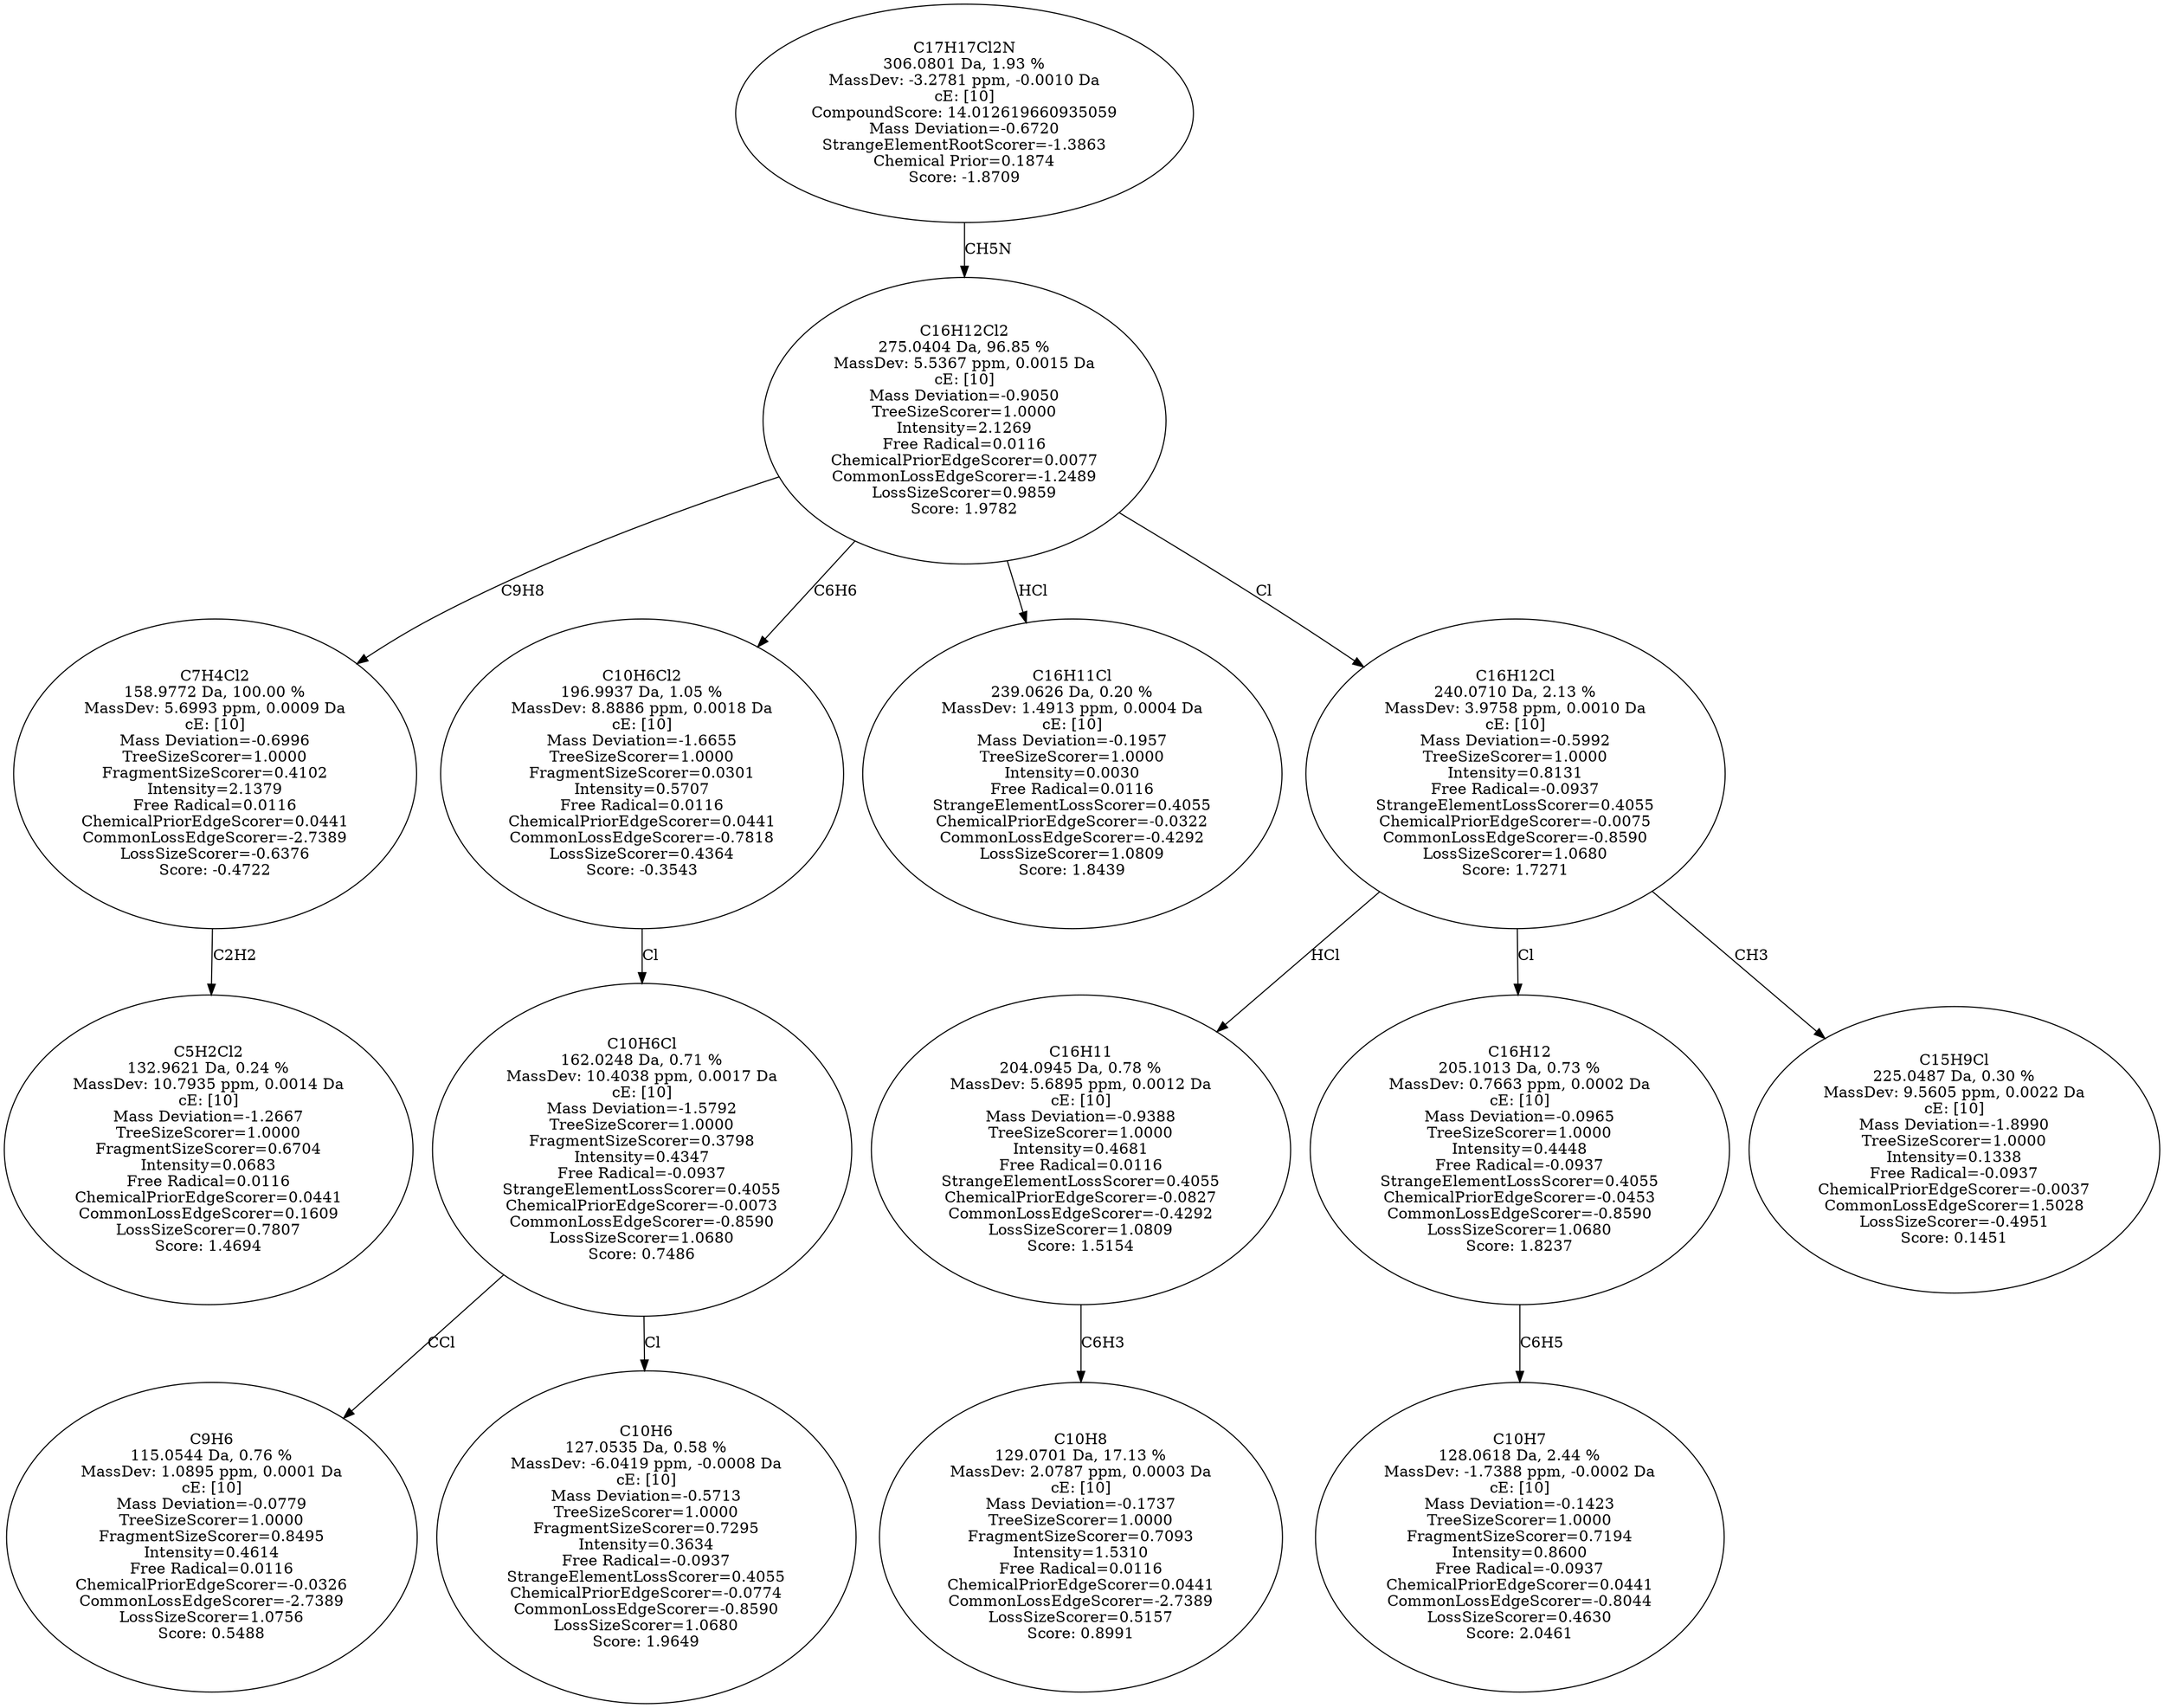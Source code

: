strict digraph {
v1 [label="C5H2Cl2\n132.9621 Da, 0.24 %\nMassDev: 10.7935 ppm, 0.0014 Da\ncE: [10]\nMass Deviation=-1.2667\nTreeSizeScorer=1.0000\nFragmentSizeScorer=0.6704\nIntensity=0.0683\nFree Radical=0.0116\nChemicalPriorEdgeScorer=0.0441\nCommonLossEdgeScorer=0.1609\nLossSizeScorer=0.7807\nScore: 1.4694"];
v2 [label="C7H4Cl2\n158.9772 Da, 100.00 %\nMassDev: 5.6993 ppm, 0.0009 Da\ncE: [10]\nMass Deviation=-0.6996\nTreeSizeScorer=1.0000\nFragmentSizeScorer=0.4102\nIntensity=2.1379\nFree Radical=0.0116\nChemicalPriorEdgeScorer=0.0441\nCommonLossEdgeScorer=-2.7389\nLossSizeScorer=-0.6376\nScore: -0.4722"];
v3 [label="C9H6\n115.0544 Da, 0.76 %\nMassDev: 1.0895 ppm, 0.0001 Da\ncE: [10]\nMass Deviation=-0.0779\nTreeSizeScorer=1.0000\nFragmentSizeScorer=0.8495\nIntensity=0.4614\nFree Radical=0.0116\nChemicalPriorEdgeScorer=-0.0326\nCommonLossEdgeScorer=-2.7389\nLossSizeScorer=1.0756\nScore: 0.5488"];
v4 [label="C10H6\n127.0535 Da, 0.58 %\nMassDev: -6.0419 ppm, -0.0008 Da\ncE: [10]\nMass Deviation=-0.5713\nTreeSizeScorer=1.0000\nFragmentSizeScorer=0.7295\nIntensity=0.3634\nFree Radical=-0.0937\nStrangeElementLossScorer=0.4055\nChemicalPriorEdgeScorer=-0.0774\nCommonLossEdgeScorer=-0.8590\nLossSizeScorer=1.0680\nScore: 1.9649"];
v5 [label="C10H6Cl\n162.0248 Da, 0.71 %\nMassDev: 10.4038 ppm, 0.0017 Da\ncE: [10]\nMass Deviation=-1.5792\nTreeSizeScorer=1.0000\nFragmentSizeScorer=0.3798\nIntensity=0.4347\nFree Radical=-0.0937\nStrangeElementLossScorer=0.4055\nChemicalPriorEdgeScorer=-0.0073\nCommonLossEdgeScorer=-0.8590\nLossSizeScorer=1.0680\nScore: 0.7486"];
v6 [label="C10H6Cl2\n196.9937 Da, 1.05 %\nMassDev: 8.8886 ppm, 0.0018 Da\ncE: [10]\nMass Deviation=-1.6655\nTreeSizeScorer=1.0000\nFragmentSizeScorer=0.0301\nIntensity=0.5707\nFree Radical=0.0116\nChemicalPriorEdgeScorer=0.0441\nCommonLossEdgeScorer=-0.7818\nLossSizeScorer=0.4364\nScore: -0.3543"];
v7 [label="C16H11Cl\n239.0626 Da, 0.20 %\nMassDev: 1.4913 ppm, 0.0004 Da\ncE: [10]\nMass Deviation=-0.1957\nTreeSizeScorer=1.0000\nIntensity=0.0030\nFree Radical=0.0116\nStrangeElementLossScorer=0.4055\nChemicalPriorEdgeScorer=-0.0322\nCommonLossEdgeScorer=-0.4292\nLossSizeScorer=1.0809\nScore: 1.8439"];
v8 [label="C10H8\n129.0701 Da, 17.13 %\nMassDev: 2.0787 ppm, 0.0003 Da\ncE: [10]\nMass Deviation=-0.1737\nTreeSizeScorer=1.0000\nFragmentSizeScorer=0.7093\nIntensity=1.5310\nFree Radical=0.0116\nChemicalPriorEdgeScorer=0.0441\nCommonLossEdgeScorer=-2.7389\nLossSizeScorer=0.5157\nScore: 0.8991"];
v9 [label="C16H11\n204.0945 Da, 0.78 %\nMassDev: 5.6895 ppm, 0.0012 Da\ncE: [10]\nMass Deviation=-0.9388\nTreeSizeScorer=1.0000\nIntensity=0.4681\nFree Radical=0.0116\nStrangeElementLossScorer=0.4055\nChemicalPriorEdgeScorer=-0.0827\nCommonLossEdgeScorer=-0.4292\nLossSizeScorer=1.0809\nScore: 1.5154"];
v10 [label="C10H7\n128.0618 Da, 2.44 %\nMassDev: -1.7388 ppm, -0.0002 Da\ncE: [10]\nMass Deviation=-0.1423\nTreeSizeScorer=1.0000\nFragmentSizeScorer=0.7194\nIntensity=0.8600\nFree Radical=-0.0937\nChemicalPriorEdgeScorer=0.0441\nCommonLossEdgeScorer=-0.8044\nLossSizeScorer=0.4630\nScore: 2.0461"];
v11 [label="C16H12\n205.1013 Da, 0.73 %\nMassDev: 0.7663 ppm, 0.0002 Da\ncE: [10]\nMass Deviation=-0.0965\nTreeSizeScorer=1.0000\nIntensity=0.4448\nFree Radical=-0.0937\nStrangeElementLossScorer=0.4055\nChemicalPriorEdgeScorer=-0.0453\nCommonLossEdgeScorer=-0.8590\nLossSizeScorer=1.0680\nScore: 1.8237"];
v12 [label="C15H9Cl\n225.0487 Da, 0.30 %\nMassDev: 9.5605 ppm, 0.0022 Da\ncE: [10]\nMass Deviation=-1.8990\nTreeSizeScorer=1.0000\nIntensity=0.1338\nFree Radical=-0.0937\nChemicalPriorEdgeScorer=-0.0037\nCommonLossEdgeScorer=1.5028\nLossSizeScorer=-0.4951\nScore: 0.1451"];
v13 [label="C16H12Cl\n240.0710 Da, 2.13 %\nMassDev: 3.9758 ppm, 0.0010 Da\ncE: [10]\nMass Deviation=-0.5992\nTreeSizeScorer=1.0000\nIntensity=0.8131\nFree Radical=-0.0937\nStrangeElementLossScorer=0.4055\nChemicalPriorEdgeScorer=-0.0075\nCommonLossEdgeScorer=-0.8590\nLossSizeScorer=1.0680\nScore: 1.7271"];
v14 [label="C16H12Cl2\n275.0404 Da, 96.85 %\nMassDev: 5.5367 ppm, 0.0015 Da\ncE: [10]\nMass Deviation=-0.9050\nTreeSizeScorer=1.0000\nIntensity=2.1269\nFree Radical=0.0116\nChemicalPriorEdgeScorer=0.0077\nCommonLossEdgeScorer=-1.2489\nLossSizeScorer=0.9859\nScore: 1.9782"];
v15 [label="C17H17Cl2N\n306.0801 Da, 1.93 %\nMassDev: -3.2781 ppm, -0.0010 Da\ncE: [10]\nCompoundScore: 14.012619660935059\nMass Deviation=-0.6720\nStrangeElementRootScorer=-1.3863\nChemical Prior=0.1874\nScore: -1.8709"];
v2 -> v1 [label="C2H2"];
v14 -> v2 [label="C9H8"];
v5 -> v3 [label="CCl"];
v5 -> v4 [label="Cl"];
v6 -> v5 [label="Cl"];
v14 -> v6 [label="C6H6"];
v14 -> v7 [label="HCl"];
v9 -> v8 [label="C6H3"];
v13 -> v9 [label="HCl"];
v11 -> v10 [label="C6H5"];
v13 -> v11 [label="Cl"];
v13 -> v12 [label="CH3"];
v14 -> v13 [label="Cl"];
v15 -> v14 [label="CH5N"];
}